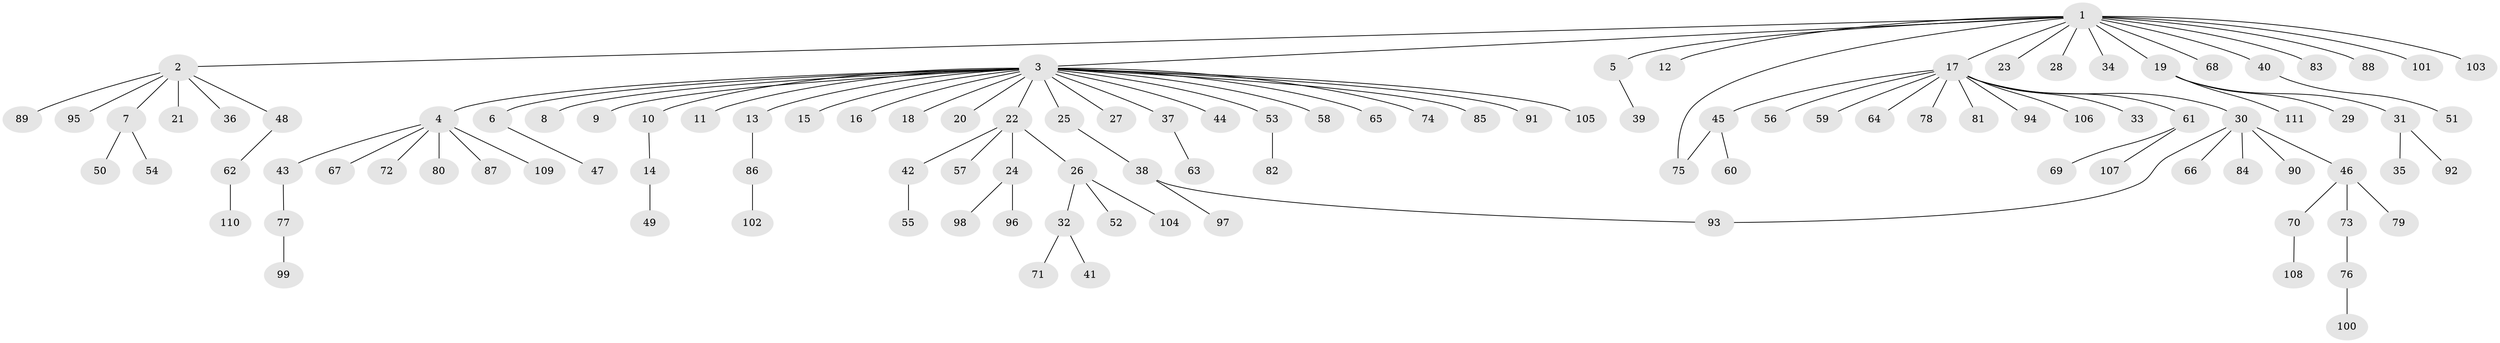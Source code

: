 // coarse degree distribution, {21: 0.011764705882352941, 23: 0.011764705882352941, 6: 0.023529411764705882, 1: 0.7647058823529411, 2: 0.10588235294117647, 11: 0.011764705882352941, 3: 0.047058823529411764, 5: 0.023529411764705882}
// Generated by graph-tools (version 1.1) at 2025/51/02/27/25 19:51:55]
// undirected, 111 vertices, 112 edges
graph export_dot {
graph [start="1"]
  node [color=gray90,style=filled];
  1;
  2;
  3;
  4;
  5;
  6;
  7;
  8;
  9;
  10;
  11;
  12;
  13;
  14;
  15;
  16;
  17;
  18;
  19;
  20;
  21;
  22;
  23;
  24;
  25;
  26;
  27;
  28;
  29;
  30;
  31;
  32;
  33;
  34;
  35;
  36;
  37;
  38;
  39;
  40;
  41;
  42;
  43;
  44;
  45;
  46;
  47;
  48;
  49;
  50;
  51;
  52;
  53;
  54;
  55;
  56;
  57;
  58;
  59;
  60;
  61;
  62;
  63;
  64;
  65;
  66;
  67;
  68;
  69;
  70;
  71;
  72;
  73;
  74;
  75;
  76;
  77;
  78;
  79;
  80;
  81;
  82;
  83;
  84;
  85;
  86;
  87;
  88;
  89;
  90;
  91;
  92;
  93;
  94;
  95;
  96;
  97;
  98;
  99;
  100;
  101;
  102;
  103;
  104;
  105;
  106;
  107;
  108;
  109;
  110;
  111;
  1 -- 2;
  1 -- 3;
  1 -- 5;
  1 -- 12;
  1 -- 17;
  1 -- 19;
  1 -- 23;
  1 -- 28;
  1 -- 34;
  1 -- 40;
  1 -- 68;
  1 -- 75;
  1 -- 83;
  1 -- 88;
  1 -- 101;
  1 -- 103;
  2 -- 7;
  2 -- 21;
  2 -- 36;
  2 -- 48;
  2 -- 89;
  2 -- 95;
  3 -- 4;
  3 -- 6;
  3 -- 8;
  3 -- 9;
  3 -- 10;
  3 -- 11;
  3 -- 13;
  3 -- 15;
  3 -- 16;
  3 -- 18;
  3 -- 20;
  3 -- 22;
  3 -- 25;
  3 -- 27;
  3 -- 37;
  3 -- 44;
  3 -- 53;
  3 -- 58;
  3 -- 65;
  3 -- 74;
  3 -- 85;
  3 -- 91;
  3 -- 105;
  4 -- 43;
  4 -- 67;
  4 -- 72;
  4 -- 80;
  4 -- 87;
  4 -- 109;
  5 -- 39;
  6 -- 47;
  7 -- 50;
  7 -- 54;
  10 -- 14;
  13 -- 86;
  14 -- 49;
  17 -- 30;
  17 -- 33;
  17 -- 45;
  17 -- 56;
  17 -- 59;
  17 -- 61;
  17 -- 64;
  17 -- 78;
  17 -- 81;
  17 -- 94;
  17 -- 106;
  19 -- 29;
  19 -- 31;
  19 -- 111;
  22 -- 24;
  22 -- 26;
  22 -- 42;
  22 -- 57;
  24 -- 96;
  24 -- 98;
  25 -- 38;
  26 -- 32;
  26 -- 52;
  26 -- 104;
  30 -- 46;
  30 -- 66;
  30 -- 84;
  30 -- 90;
  30 -- 93;
  31 -- 35;
  31 -- 92;
  32 -- 41;
  32 -- 71;
  37 -- 63;
  38 -- 93;
  38 -- 97;
  40 -- 51;
  42 -- 55;
  43 -- 77;
  45 -- 60;
  45 -- 75;
  46 -- 70;
  46 -- 73;
  46 -- 79;
  48 -- 62;
  53 -- 82;
  61 -- 69;
  61 -- 107;
  62 -- 110;
  70 -- 108;
  73 -- 76;
  76 -- 100;
  77 -- 99;
  86 -- 102;
}
